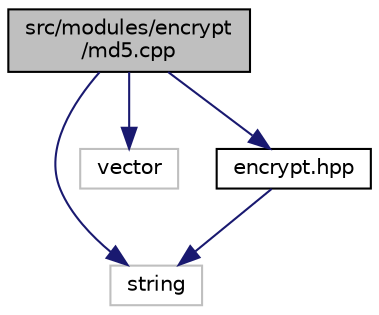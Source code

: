 digraph "src/modules/encrypt/md5.cpp"
{
 // LATEX_PDF_SIZE
  edge [fontname="Helvetica",fontsize="10",labelfontname="Helvetica",labelfontsize="10"];
  node [fontname="Helvetica",fontsize="10",shape=record];
  Node1 [label="src/modules/encrypt\l/md5.cpp",height=0.2,width=0.4,color="black", fillcolor="grey75", style="filled", fontcolor="black",tooltip="easyVim MD5加密算法"];
  Node1 -> Node2 [color="midnightblue",fontsize="10",style="solid",fontname="Helvetica"];
  Node2 [label="string",height=0.2,width=0.4,color="grey75", fillcolor="white", style="filled",tooltip=" "];
  Node1 -> Node3 [color="midnightblue",fontsize="10",style="solid",fontname="Helvetica"];
  Node3 [label="vector",height=0.2,width=0.4,color="grey75", fillcolor="white", style="filled",tooltip=" "];
  Node1 -> Node4 [color="midnightblue",fontsize="10",style="solid",fontname="Helvetica"];
  Node4 [label="encrypt.hpp",height=0.2,width=0.4,color="black", fillcolor="white", style="filled",URL="$encrypt_8hpp.html",tooltip="easyVim加密解密模块"];
  Node4 -> Node2 [color="midnightblue",fontsize="10",style="solid",fontname="Helvetica"];
}

